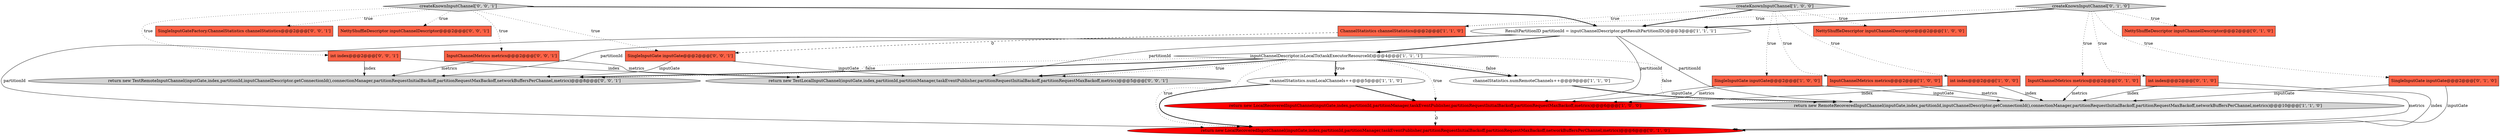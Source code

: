 digraph {
1 [style = filled, label = "NettyShuffleDescriptor inputChannelDescriptor@@@2@@@['1', '0', '0']", fillcolor = tomato, shape = box image = "AAA0AAABBB1BBB"];
14 [style = filled, label = "InputChannelMetrics metrics@@@2@@@['0', '1', '0']", fillcolor = tomato, shape = box image = "AAA0AAABBB2BBB"];
19 [style = filled, label = "return new TestRemoteInputChannel(inputGate,index,partitionId,inputChannelDescriptor.getConnectionId(),connectionManager,partitionRequestInitialBackoff,partitionRequestMaxBackoff,networkBuffersPerChannel,metrics)@@@8@@@['0', '0', '1']", fillcolor = lightgray, shape = ellipse image = "AAA0AAABBB3BBB"];
5 [style = filled, label = "createKnownInputChannel['1', '0', '0']", fillcolor = lightgray, shape = diamond image = "AAA0AAABBB1BBB"];
21 [style = filled, label = "SingleInputGateFactory.ChannelStatistics channelStatistics@@@2@@@['0', '0', '1']", fillcolor = tomato, shape = box image = "AAA0AAABBB3BBB"];
20 [style = filled, label = "int index@@@2@@@['0', '0', '1']", fillcolor = tomato, shape = box image = "AAA0AAABBB3BBB"];
11 [style = filled, label = "ChannelStatistics channelStatistics@@@2@@@['1', '1', '0']", fillcolor = tomato, shape = box image = "AAA0AAABBB1BBB"];
9 [style = filled, label = "return new LocalRecoveredInputChannel(inputGate,index,partitionId,partitionManager,taskEventPublisher,partitionRequestInitialBackoff,partitionRequestMaxBackoff,metrics)@@@6@@@['1', '0', '0']", fillcolor = red, shape = ellipse image = "AAA1AAABBB1BBB"];
10 [style = filled, label = "int index@@@2@@@['1', '0', '0']", fillcolor = tomato, shape = box image = "AAA0AAABBB1BBB"];
8 [style = filled, label = "SingleInputGate inputGate@@@2@@@['1', '0', '0']", fillcolor = tomato, shape = box image = "AAA0AAABBB1BBB"];
22 [style = filled, label = "return new TestLocalInputChannel(inputGate,index,partitionId,partitionManager,taskEventPublisher,partitionRequestInitialBackoff,partitionRequestMaxBackoff,metrics)@@@5@@@['0', '0', '1']", fillcolor = lightgray, shape = ellipse image = "AAA0AAABBB3BBB"];
12 [style = filled, label = "int index@@@2@@@['0', '1', '0']", fillcolor = tomato, shape = box image = "AAA0AAABBB2BBB"];
24 [style = filled, label = "createKnownInputChannel['0', '0', '1']", fillcolor = lightgray, shape = diamond image = "AAA0AAABBB3BBB"];
18 [style = filled, label = "InputChannelMetrics metrics@@@2@@@['0', '0', '1']", fillcolor = tomato, shape = box image = "AAA0AAABBB3BBB"];
7 [style = filled, label = "InputChannelMetrics metrics@@@2@@@['1', '0', '0']", fillcolor = tomato, shape = box image = "AAA0AAABBB1BBB"];
17 [style = filled, label = "return new LocalRecoveredInputChannel(inputGate,index,partitionId,partitionManager,taskEventPublisher,partitionRequestInitialBackoff,partitionRequestMaxBackoff,networkBuffersPerChannel,metrics)@@@6@@@['0', '1', '0']", fillcolor = red, shape = ellipse image = "AAA1AAABBB2BBB"];
25 [style = filled, label = "SingleInputGate inputGate@@@2@@@['0', '0', '1']", fillcolor = tomato, shape = box image = "AAA0AAABBB3BBB"];
2 [style = filled, label = "ResultPartitionID partitionId = inputChannelDescriptor.getResultPartitionID()@@@3@@@['1', '1', '1']", fillcolor = white, shape = ellipse image = "AAA0AAABBB1BBB"];
6 [style = filled, label = "channelStatistics.numRemoteChannels++@@@9@@@['1', '1', '0']", fillcolor = white, shape = ellipse image = "AAA0AAABBB1BBB"];
16 [style = filled, label = "createKnownInputChannel['0', '1', '0']", fillcolor = lightgray, shape = diamond image = "AAA0AAABBB2BBB"];
23 [style = filled, label = "NettyShuffleDescriptor inputChannelDescriptor@@@2@@@['0', '0', '1']", fillcolor = tomato, shape = box image = "AAA0AAABBB3BBB"];
4 [style = filled, label = "channelStatistics.numLocalChannels++@@@5@@@['1', '1', '0']", fillcolor = white, shape = ellipse image = "AAA0AAABBB1BBB"];
13 [style = filled, label = "NettyShuffleDescriptor inputChannelDescriptor@@@2@@@['0', '1', '0']", fillcolor = tomato, shape = box image = "AAA0AAABBB2BBB"];
0 [style = filled, label = "return new RemoteRecoveredInputChannel(inputGate,index,partitionId,inputChannelDescriptor.getConnectionId(),connectionManager,partitionRequestInitialBackoff,partitionRequestMaxBackoff,networkBuffersPerChannel,metrics)@@@10@@@['1', '1', '0']", fillcolor = lightgray, shape = ellipse image = "AAA0AAABBB1BBB"];
3 [style = filled, label = "inputChannelDescriptor.isLocalTo(taskExecutorResourceId)@@@4@@@['1', '1', '1']", fillcolor = white, shape = diamond image = "AAA0AAABBB1BBB"];
15 [style = filled, label = "SingleInputGate inputGate@@@2@@@['0', '1', '0']", fillcolor = tomato, shape = box image = "AAA0AAABBB2BBB"];
4->9 [style = bold, label=""];
16->12 [style = dotted, label="true"];
4->17 [style = bold, label=""];
10->0 [style = solid, label="index"];
24->2 [style = bold, label=""];
16->13 [style = dotted, label="true"];
14->0 [style = solid, label="metrics"];
20->22 [style = solid, label="index"];
24->25 [style = dotted, label="true"];
5->10 [style = dotted, label="true"];
2->3 [style = bold, label=""];
5->1 [style = dotted, label="true"];
2->22 [style = solid, label="partitionId"];
3->4 [style = dotted, label="true"];
3->6 [style = bold, label=""];
6->0 [style = bold, label=""];
3->9 [style = dotted, label="true"];
16->2 [style = bold, label=""];
7->9 [style = solid, label="metrics"];
3->22 [style = bold, label=""];
3->4 [style = bold, label=""];
12->17 [style = solid, label="index"];
7->0 [style = solid, label="metrics"];
3->0 [style = dotted, label="false"];
25->22 [style = solid, label="inputGate"];
14->17 [style = solid, label="metrics"];
18->22 [style = solid, label="metrics"];
3->6 [style = dotted, label="false"];
5->2 [style = bold, label=""];
5->11 [style = dotted, label="true"];
24->23 [style = dotted, label="true"];
2->0 [style = solid, label="partitionId"];
3->19 [style = bold, label=""];
18->19 [style = solid, label="metrics"];
15->0 [style = solid, label="inputGate"];
5->7 [style = dotted, label="true"];
9->17 [style = dashed, label="0"];
3->19 [style = dotted, label="false"];
25->19 [style = solid, label="inputGate"];
10->9 [style = solid, label="index"];
16->14 [style = dotted, label="true"];
3->22 [style = dotted, label="true"];
24->20 [style = dotted, label="true"];
11->25 [style = dashed, label="0"];
2->19 [style = solid, label="partitionId"];
3->17 [style = dotted, label="true"];
8->9 [style = solid, label="inputGate"];
8->0 [style = solid, label="inputGate"];
5->8 [style = dotted, label="true"];
15->17 [style = solid, label="inputGate"];
2->9 [style = solid, label="partitionId"];
2->17 [style = solid, label="partitionId"];
16->11 [style = dotted, label="true"];
24->21 [style = dotted, label="true"];
20->19 [style = solid, label="index"];
24->18 [style = dotted, label="true"];
12->0 [style = solid, label="index"];
16->15 [style = dotted, label="true"];
}
